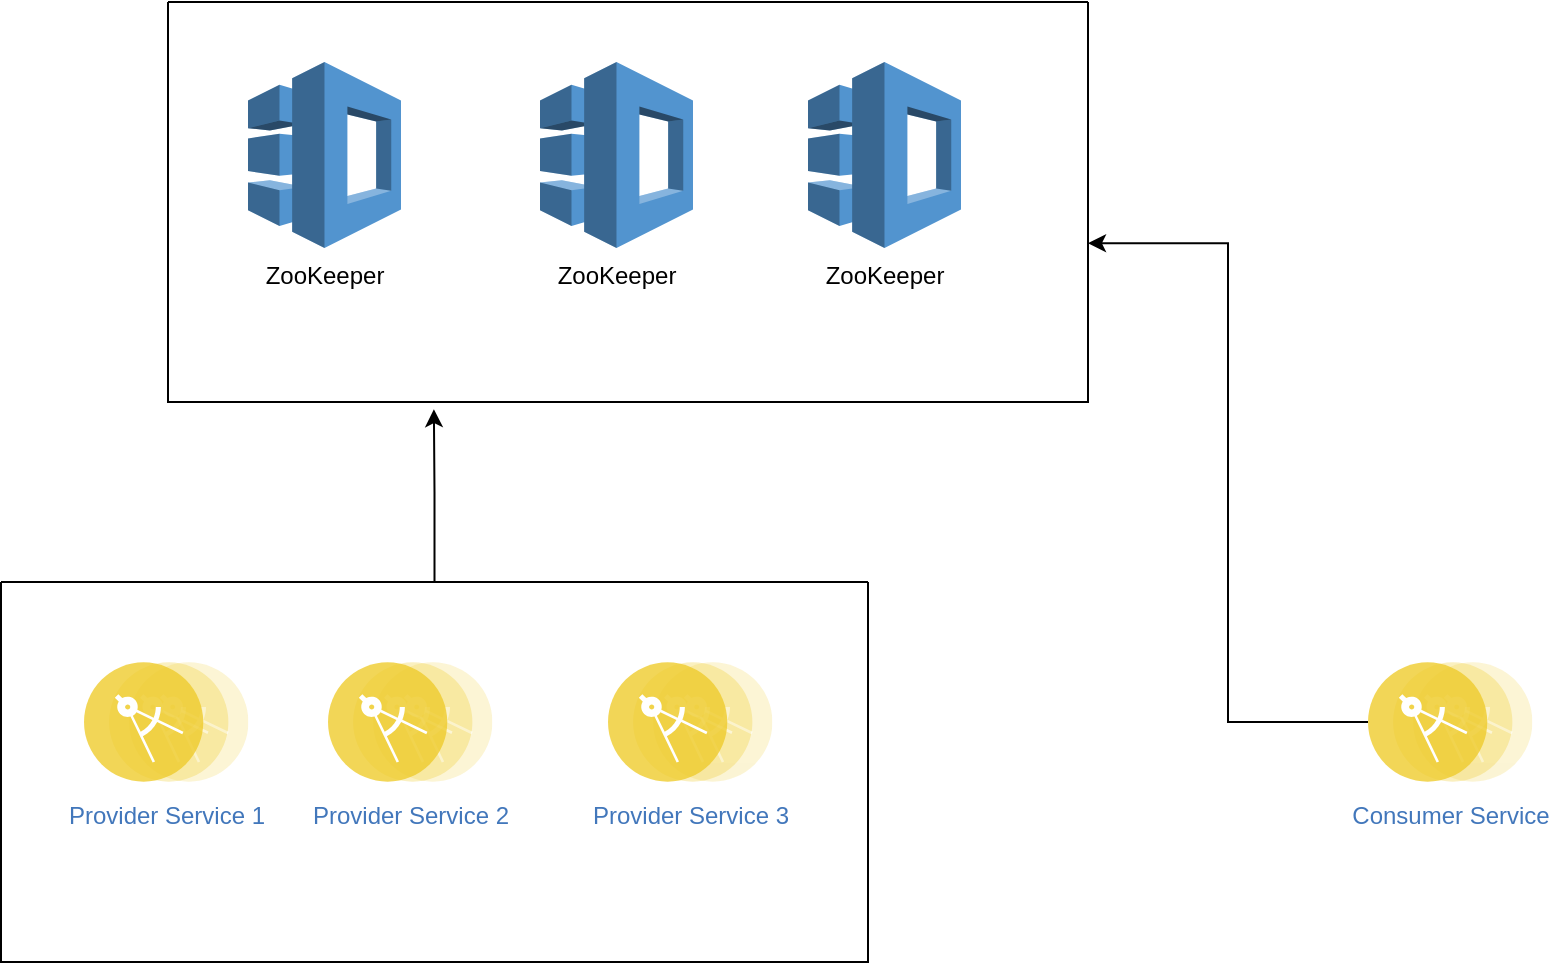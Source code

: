 <mxfile version="24.6.4" type="device">
  <diagram id="Ht1M8jgEwFfnCIfOTk4-" name="Page-1">
    <mxGraphModel dx="1434" dy="761" grid="1" gridSize="10" guides="1" tooltips="1" connect="1" arrows="1" fold="1" page="1" pageScale="1" pageWidth="1169" pageHeight="827" math="0" shadow="0">
      <root>
        <mxCell id="0" />
        <mxCell id="1" parent="0" />
        <mxCell id="PdLHzLEQsJgN3PbCNlsI-1" value="ZooKeeper" style="outlineConnect=0;dashed=0;verticalLabelPosition=bottom;verticalAlign=top;align=center;html=1;shape=mxgraph.aws3.application_discovery_service;fillColor=#5294CF;gradientColor=none;" vertex="1" parent="1">
          <mxGeometry x="700" y="130" width="76.5" height="93" as="geometry" />
        </mxCell>
        <mxCell id="PdLHzLEQsJgN3PbCNlsI-2" value="ZooKeeper" style="outlineConnect=0;dashed=0;verticalLabelPosition=bottom;verticalAlign=top;align=center;html=1;shape=mxgraph.aws3.application_discovery_service;fillColor=#5294CF;gradientColor=none;" vertex="1" parent="1">
          <mxGeometry x="420" y="130" width="76.5" height="93" as="geometry" />
        </mxCell>
        <mxCell id="PdLHzLEQsJgN3PbCNlsI-3" value="ZooKeeper" style="outlineConnect=0;dashed=0;verticalLabelPosition=bottom;verticalAlign=top;align=center;html=1;shape=mxgraph.aws3.application_discovery_service;fillColor=#5294CF;gradientColor=none;" vertex="1" parent="1">
          <mxGeometry x="566" y="130" width="76.5" height="93" as="geometry" />
        </mxCell>
        <mxCell id="PdLHzLEQsJgN3PbCNlsI-4" value="" style="swimlane;startSize=0;" vertex="1" parent="1">
          <mxGeometry x="380" y="100" width="460" height="200" as="geometry" />
        </mxCell>
        <mxCell id="PdLHzLEQsJgN3PbCNlsI-5" value="Provider Service&amp;nbsp;1" style="image;aspect=fixed;perimeter=ellipsePerimeter;html=1;align=center;shadow=0;dashed=0;fontColor=#4277BB;labelBackgroundColor=default;fontSize=12;spacingTop=3;image=img/lib/ibm/applications/microservice.svg;" vertex="1" parent="1">
          <mxGeometry x="338" y="430" width="82.2" height="60" as="geometry" />
        </mxCell>
        <mxCell id="PdLHzLEQsJgN3PbCNlsI-6" value="Provider Service&amp;nbsp;2" style="image;aspect=fixed;perimeter=ellipsePerimeter;html=1;align=center;shadow=0;dashed=0;fontColor=#4277BB;labelBackgroundColor=default;fontSize=12;spacingTop=3;image=img/lib/ibm/applications/microservice.svg;" vertex="1" parent="1">
          <mxGeometry x="460" y="430" width="82.2" height="60" as="geometry" />
        </mxCell>
        <mxCell id="PdLHzLEQsJgN3PbCNlsI-7" value="Provider Service&amp;nbsp;3" style="image;aspect=fixed;perimeter=ellipsePerimeter;html=1;align=center;shadow=0;dashed=0;fontColor=#4277BB;labelBackgroundColor=default;fontSize=12;spacingTop=3;image=img/lib/ibm/applications/microservice.svg;" vertex="1" parent="1">
          <mxGeometry x="600" y="430" width="82.2" height="60" as="geometry" />
        </mxCell>
        <mxCell id="PdLHzLEQsJgN3PbCNlsI-8" value="Consumer Service" style="image;aspect=fixed;perimeter=ellipsePerimeter;html=1;align=center;shadow=0;dashed=0;fontColor=#4277BB;labelBackgroundColor=default;fontSize=12;spacingTop=3;image=img/lib/ibm/applications/microservice.svg;" vertex="1" parent="1">
          <mxGeometry x="980" y="430" width="82.2" height="60" as="geometry" />
        </mxCell>
        <mxCell id="PdLHzLEQsJgN3PbCNlsI-9" value="" style="swimlane;startSize=0;" vertex="1" parent="1">
          <mxGeometry x="296.5" y="390" width="433.5" height="190" as="geometry" />
        </mxCell>
        <mxCell id="PdLHzLEQsJgN3PbCNlsI-11" style="edgeStyle=orthogonalEdgeStyle;rounded=0;orthogonalLoop=1;jettySize=auto;html=1;entryX=0.289;entryY=1.018;entryDx=0;entryDy=0;entryPerimeter=0;" edge="1" parent="1" source="PdLHzLEQsJgN3PbCNlsI-9" target="PdLHzLEQsJgN3PbCNlsI-4">
          <mxGeometry relative="1" as="geometry" />
        </mxCell>
        <mxCell id="PdLHzLEQsJgN3PbCNlsI-12" style="edgeStyle=orthogonalEdgeStyle;rounded=0;orthogonalLoop=1;jettySize=auto;html=1;entryX=1;entryY=0.603;entryDx=0;entryDy=0;entryPerimeter=0;" edge="1" parent="1" source="PdLHzLEQsJgN3PbCNlsI-8" target="PdLHzLEQsJgN3PbCNlsI-4">
          <mxGeometry relative="1" as="geometry" />
        </mxCell>
      </root>
    </mxGraphModel>
  </diagram>
</mxfile>
